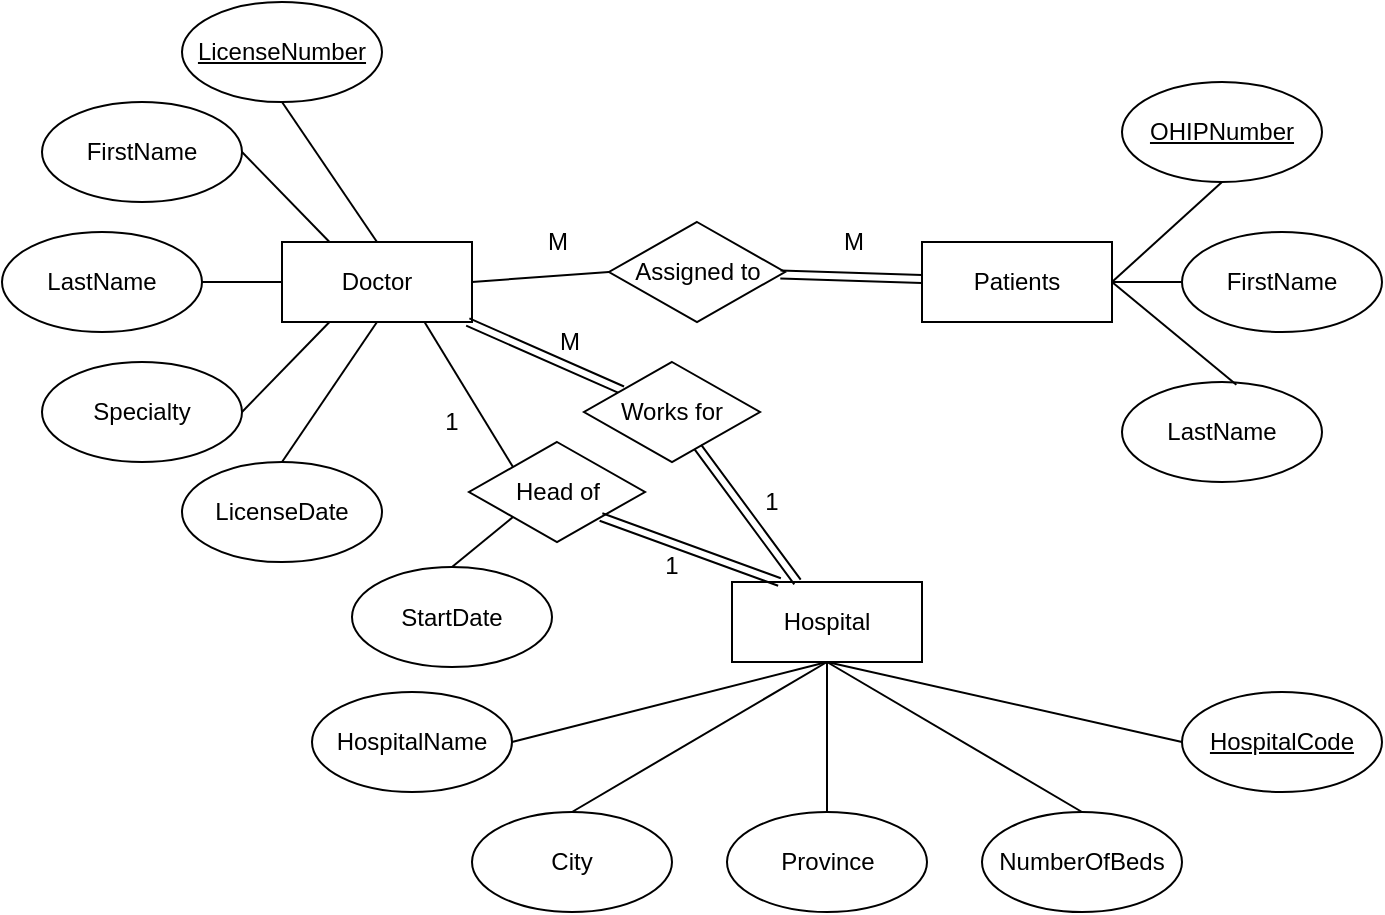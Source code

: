 <mxfile version="12.1.4" type="device" pages="1"><diagram id="lEkWlDixKcIl2sQAx0ok" name="Page-1"><mxGraphModel dx="768" dy="374" grid="1" gridSize="10" guides="1" tooltips="1" connect="1" arrows="1" fold="1" page="1" pageScale="1" pageWidth="827" pageHeight="1169" math="0" shadow="0"><root><mxCell id="0"/><mxCell id="1" parent="0"/><mxCell id="97MnhoXLe0w3MyBS5jK6-2" value="FirstName" style="ellipse;whiteSpace=wrap;html=1;" vertex="1" parent="1"><mxGeometry x="110" y="70" width="100" height="50" as="geometry"/></mxCell><mxCell id="97MnhoXLe0w3MyBS5jK6-3" value="Doctor" style="rounded=0;whiteSpace=wrap;html=1;" vertex="1" parent="1"><mxGeometry x="230" y="140" width="95" height="40" as="geometry"/></mxCell><mxCell id="97MnhoXLe0w3MyBS5jK6-4" value="&lt;u&gt;LicenseNumber&lt;/u&gt;" style="ellipse;whiteSpace=wrap;html=1;" vertex="1" parent="1"><mxGeometry x="180" y="20" width="100" height="50" as="geometry"/></mxCell><mxCell id="97MnhoXLe0w3MyBS5jK6-7" value="Specialty" style="ellipse;whiteSpace=wrap;html=1;" vertex="1" parent="1"><mxGeometry x="110" y="200" width="100" height="50" as="geometry"/></mxCell><mxCell id="97MnhoXLe0w3MyBS5jK6-8" value="LicenseDate" style="ellipse;whiteSpace=wrap;html=1;" vertex="1" parent="1"><mxGeometry x="180" y="250" width="100" height="50" as="geometry"/></mxCell><mxCell id="97MnhoXLe0w3MyBS5jK6-9" value="LastName" style="ellipse;whiteSpace=wrap;html=1;" vertex="1" parent="1"><mxGeometry x="90" y="135" width="100" height="50" as="geometry"/></mxCell><mxCell id="97MnhoXLe0w3MyBS5jK6-10" value="Patients" style="rounded=0;whiteSpace=wrap;html=1;" vertex="1" parent="1"><mxGeometry x="550" y="140" width="95" height="40" as="geometry"/></mxCell><mxCell id="97MnhoXLe0w3MyBS5jK6-11" value="Hospital" style="rounded=0;whiteSpace=wrap;html=1;" vertex="1" parent="1"><mxGeometry x="455" y="310" width="95" height="40" as="geometry"/></mxCell><mxCell id="97MnhoXLe0w3MyBS5jK6-12" value="&lt;u&gt;OHIPNumber&lt;/u&gt;" style="ellipse;whiteSpace=wrap;html=1;" vertex="1" parent="1"><mxGeometry x="650" y="60" width="100" height="50" as="geometry"/></mxCell><mxCell id="97MnhoXLe0w3MyBS5jK6-13" value="FirstName" style="ellipse;whiteSpace=wrap;html=1;" vertex="1" parent="1"><mxGeometry x="680" y="135" width="100" height="50" as="geometry"/></mxCell><mxCell id="97MnhoXLe0w3MyBS5jK6-14" value="LastName" style="ellipse;whiteSpace=wrap;html=1;" vertex="1" parent="1"><mxGeometry x="650" y="210" width="100" height="50" as="geometry"/></mxCell><mxCell id="97MnhoXLe0w3MyBS5jK6-15" value="HospitalName" style="ellipse;whiteSpace=wrap;html=1;" vertex="1" parent="1"><mxGeometry x="245" y="365" width="100" height="50" as="geometry"/></mxCell><mxCell id="97MnhoXLe0w3MyBS5jK6-17" value="City" style="ellipse;whiteSpace=wrap;html=1;" vertex="1" parent="1"><mxGeometry x="325" y="425" width="100" height="50" as="geometry"/></mxCell><mxCell id="97MnhoXLe0w3MyBS5jK6-18" value="Province" style="ellipse;whiteSpace=wrap;html=1;" vertex="1" parent="1"><mxGeometry x="452.5" y="425" width="100" height="50" as="geometry"/></mxCell><mxCell id="97MnhoXLe0w3MyBS5jK6-19" value="NumberOfBeds" style="ellipse;whiteSpace=wrap;html=1;" vertex="1" parent="1"><mxGeometry x="580" y="425" width="100" height="50" as="geometry"/></mxCell><mxCell id="97MnhoXLe0w3MyBS5jK6-20" value="&lt;u&gt;HospitalCode&lt;/u&gt;" style="ellipse;whiteSpace=wrap;html=1;" vertex="1" parent="1"><mxGeometry x="680" y="365" width="100" height="50" as="geometry"/></mxCell><mxCell id="97MnhoXLe0w3MyBS5jK6-21" value="" style="endArrow=none;html=1;entryX=0.5;entryY=1;entryDx=0;entryDy=0;exitX=0.5;exitY=0;exitDx=0;exitDy=0;" edge="1" parent="1" source="97MnhoXLe0w3MyBS5jK6-3" target="97MnhoXLe0w3MyBS5jK6-4"><mxGeometry width="50" height="50" relative="1" as="geometry"><mxPoint x="320" y="110" as="sourcePoint"/><mxPoint x="370" y="60" as="targetPoint"/></mxGeometry></mxCell><mxCell id="97MnhoXLe0w3MyBS5jK6-22" value="" style="endArrow=none;html=1;entryX=1;entryY=0.5;entryDx=0;entryDy=0;exitX=0.25;exitY=0;exitDx=0;exitDy=0;" edge="1" parent="1" source="97MnhoXLe0w3MyBS5jK6-3" target="97MnhoXLe0w3MyBS5jK6-2"><mxGeometry width="50" height="50" relative="1" as="geometry"><mxPoint x="287.5" y="150" as="sourcePoint"/><mxPoint x="240" y="80" as="targetPoint"/></mxGeometry></mxCell><mxCell id="97MnhoXLe0w3MyBS5jK6-23" value="" style="endArrow=none;html=1;exitX=1;exitY=0.5;exitDx=0;exitDy=0;entryX=0;entryY=0.5;entryDx=0;entryDy=0;" edge="1" parent="1" source="97MnhoXLe0w3MyBS5jK6-9" target="97MnhoXLe0w3MyBS5jK6-3"><mxGeometry width="50" height="50" relative="1" as="geometry"><mxPoint x="200" y="180" as="sourcePoint"/><mxPoint x="250" y="130" as="targetPoint"/></mxGeometry></mxCell><mxCell id="97MnhoXLe0w3MyBS5jK6-24" value="" style="endArrow=none;html=1;exitX=1;exitY=0.5;exitDx=0;exitDy=0;entryX=0.25;entryY=1;entryDx=0;entryDy=0;" edge="1" parent="1" source="97MnhoXLe0w3MyBS5jK6-7" target="97MnhoXLe0w3MyBS5jK6-3"><mxGeometry width="50" height="50" relative="1" as="geometry"><mxPoint x="260" y="230" as="sourcePoint"/><mxPoint x="310" y="180" as="targetPoint"/></mxGeometry></mxCell><mxCell id="97MnhoXLe0w3MyBS5jK6-25" value="" style="endArrow=none;html=1;entryX=0.5;entryY=1;entryDx=0;entryDy=0;exitX=0.5;exitY=0;exitDx=0;exitDy=0;" edge="1" parent="1" source="97MnhoXLe0w3MyBS5jK6-8" target="97MnhoXLe0w3MyBS5jK6-3"><mxGeometry width="50" height="50" relative="1" as="geometry"><mxPoint x="350" y="220" as="sourcePoint"/><mxPoint x="400" y="170" as="targetPoint"/></mxGeometry></mxCell><mxCell id="97MnhoXLe0w3MyBS5jK6-26" value="" style="endArrow=none;html=1;entryX=0.5;entryY=1;entryDx=0;entryDy=0;exitX=1;exitY=0.5;exitDx=0;exitDy=0;" edge="1" parent="1" source="97MnhoXLe0w3MyBS5jK6-10" target="97MnhoXLe0w3MyBS5jK6-12"><mxGeometry width="50" height="50" relative="1" as="geometry"><mxPoint x="540" y="110" as="sourcePoint"/><mxPoint x="590" y="60" as="targetPoint"/></mxGeometry></mxCell><mxCell id="97MnhoXLe0w3MyBS5jK6-27" value="" style="endArrow=none;html=1;entryX=0;entryY=0.5;entryDx=0;entryDy=0;exitX=1;exitY=0.5;exitDx=0;exitDy=0;" edge="1" parent="1" source="97MnhoXLe0w3MyBS5jK6-10" target="97MnhoXLe0w3MyBS5jK6-13"><mxGeometry width="50" height="50" relative="1" as="geometry"><mxPoint x="660" y="190" as="sourcePoint"/><mxPoint x="500" y="150" as="targetPoint"/></mxGeometry></mxCell><mxCell id="97MnhoXLe0w3MyBS5jK6-28" value="" style="endArrow=none;html=1;entryX=1;entryY=0.5;entryDx=0;entryDy=0;exitX=0.572;exitY=0.028;exitDx=0;exitDy=0;exitPerimeter=0;" edge="1" parent="1" source="97MnhoXLe0w3MyBS5jK6-14" target="97MnhoXLe0w3MyBS5jK6-10"><mxGeometry width="50" height="50" relative="1" as="geometry"><mxPoint x="450" y="170" as="sourcePoint"/><mxPoint x="500" y="120" as="targetPoint"/></mxGeometry></mxCell><mxCell id="97MnhoXLe0w3MyBS5jK6-30" value="" style="endArrow=none;html=1;entryX=0.5;entryY=1;entryDx=0;entryDy=0;exitX=1;exitY=0.5;exitDx=0;exitDy=0;" edge="1" parent="1" source="97MnhoXLe0w3MyBS5jK6-15" target="97MnhoXLe0w3MyBS5jK6-11"><mxGeometry width="50" height="50" relative="1" as="geometry"><mxPoint x="465" y="405" as="sourcePoint"/><mxPoint x="515" y="355" as="targetPoint"/></mxGeometry></mxCell><mxCell id="97MnhoXLe0w3MyBS5jK6-31" value="" style="endArrow=none;html=1;entryX=0.5;entryY=1;entryDx=0;entryDy=0;exitX=0.5;exitY=0;exitDx=0;exitDy=0;" edge="1" parent="1" source="97MnhoXLe0w3MyBS5jK6-17" target="97MnhoXLe0w3MyBS5jK6-11"><mxGeometry width="50" height="50" relative="1" as="geometry"><mxPoint x="545" y="405" as="sourcePoint"/><mxPoint x="595" y="355" as="targetPoint"/></mxGeometry></mxCell><mxCell id="97MnhoXLe0w3MyBS5jK6-32" value="" style="endArrow=none;html=1;entryX=0.5;entryY=1;entryDx=0;entryDy=0;exitX=0.5;exitY=0;exitDx=0;exitDy=0;" edge="1" parent="1" source="97MnhoXLe0w3MyBS5jK6-18" target="97MnhoXLe0w3MyBS5jK6-11"><mxGeometry width="50" height="50" relative="1" as="geometry"><mxPoint x="605" y="395" as="sourcePoint"/><mxPoint x="655" y="345" as="targetPoint"/></mxGeometry></mxCell><mxCell id="97MnhoXLe0w3MyBS5jK6-33" value="" style="endArrow=none;html=1;exitX=0.5;exitY=1;exitDx=0;exitDy=0;entryX=0;entryY=0.5;entryDx=0;entryDy=0;" edge="1" parent="1" source="97MnhoXLe0w3MyBS5jK6-11" target="97MnhoXLe0w3MyBS5jK6-20"><mxGeometry width="50" height="50" relative="1" as="geometry"><mxPoint x="635" y="375" as="sourcePoint"/><mxPoint x="685" y="325" as="targetPoint"/></mxGeometry></mxCell><mxCell id="97MnhoXLe0w3MyBS5jK6-34" value="" style="endArrow=none;html=1;entryX=0.5;entryY=1;entryDx=0;entryDy=0;exitX=0.5;exitY=0;exitDx=0;exitDy=0;" edge="1" parent="1" source="97MnhoXLe0w3MyBS5jK6-19" target="97MnhoXLe0w3MyBS5jK6-11"><mxGeometry width="50" height="50" relative="1" as="geometry"><mxPoint x="545" y="425" as="sourcePoint"/><mxPoint x="595" y="375" as="targetPoint"/></mxGeometry></mxCell><mxCell id="97MnhoXLe0w3MyBS5jK6-35" value="" style="shape=link;html=1;fontFamily=Helvetica;fontSize=11;fontColor=#000000;align=center;strokeColor=#000000;" edge="1" parent="1" source="97MnhoXLe0w3MyBS5jK6-3" target="97MnhoXLe0w3MyBS5jK6-37"><mxGeometry width="50" height="50" relative="1" as="geometry"><mxPoint x="365" y="145" as="sourcePoint"/><mxPoint x="415" y="95" as="targetPoint"/></mxGeometry></mxCell><mxCell id="97MnhoXLe0w3MyBS5jK6-36" value="Assigned to" style="rhombus;whiteSpace=wrap;html=1;" vertex="1" parent="1"><mxGeometry x="393.5" y="130" width="88" height="50" as="geometry"/></mxCell><mxCell id="97MnhoXLe0w3MyBS5jK6-37" value="Works for" style="rhombus;whiteSpace=wrap;html=1;" vertex="1" parent="1"><mxGeometry x="381" y="200" width="88" height="50" as="geometry"/></mxCell><mxCell id="97MnhoXLe0w3MyBS5jK6-40" value="" style="shape=link;html=1;fontFamily=Helvetica;fontSize=11;fontColor=#000000;align=center;strokeColor=#000000;" edge="1" parent="1" source="97MnhoXLe0w3MyBS5jK6-37" target="97MnhoXLe0w3MyBS5jK6-11"><mxGeometry width="50" height="50" relative="1" as="geometry"><mxPoint x="380" y="240" as="sourcePoint"/><mxPoint x="348" y="217.5" as="targetPoint"/></mxGeometry></mxCell><mxCell id="97MnhoXLe0w3MyBS5jK6-44" value="M" style="text;html=1;strokeColor=none;fillColor=none;align=center;verticalAlign=middle;whiteSpace=wrap;rounded=0;" vertex="1" parent="1"><mxGeometry x="353.5" y="180" width="40" height="20" as="geometry"/></mxCell><mxCell id="97MnhoXLe0w3MyBS5jK6-48" value="1" style="text;html=1;strokeColor=none;fillColor=none;align=center;verticalAlign=middle;whiteSpace=wrap;rounded=0;" vertex="1" parent="1"><mxGeometry x="455" y="260" width="40" height="20" as="geometry"/></mxCell><mxCell id="97MnhoXLe0w3MyBS5jK6-53" value="" style="endArrow=none;html=1;exitX=1;exitY=0.5;exitDx=0;exitDy=0;entryX=0;entryY=0.5;entryDx=0;entryDy=0;" edge="1" parent="1" source="97MnhoXLe0w3MyBS5jK6-3" target="97MnhoXLe0w3MyBS5jK6-36"><mxGeometry width="50" height="50" relative="1" as="geometry"><mxPoint x="350" y="160" as="sourcePoint"/><mxPoint x="400" y="110" as="targetPoint"/></mxGeometry></mxCell><mxCell id="97MnhoXLe0w3MyBS5jK6-54" value="" style="shape=link;html=1;fontFamily=Helvetica;fontSize=11;fontColor=#000000;align=center;strokeColor=#000000;" edge="1" parent="1" source="97MnhoXLe0w3MyBS5jK6-36" target="97MnhoXLe0w3MyBS5jK6-10"><mxGeometry width="50" height="50" relative="1" as="geometry"><mxPoint x="437.5" y="187.5" as="sourcePoint"/><mxPoint x="506" y="182.5" as="targetPoint"/></mxGeometry></mxCell><mxCell id="97MnhoXLe0w3MyBS5jK6-55" value="M" style="text;html=1;strokeColor=none;fillColor=none;align=center;verticalAlign=middle;whiteSpace=wrap;rounded=0;" vertex="1" parent="1"><mxGeometry x="347.5" y="130" width="40" height="20" as="geometry"/></mxCell><mxCell id="97MnhoXLe0w3MyBS5jK6-56" value="M" style="text;html=1;strokeColor=none;fillColor=none;align=center;verticalAlign=middle;whiteSpace=wrap;rounded=0;" vertex="1" parent="1"><mxGeometry x="496" y="130" width="40" height="20" as="geometry"/></mxCell><mxCell id="97MnhoXLe0w3MyBS5jK6-58" value="Head of" style="rhombus;whiteSpace=wrap;html=1;" vertex="1" parent="1"><mxGeometry x="323.5" y="240" width="88" height="50" as="geometry"/></mxCell><mxCell id="97MnhoXLe0w3MyBS5jK6-59" value="" style="endArrow=none;html=1;entryX=0.75;entryY=1;entryDx=0;entryDy=0;exitX=0;exitY=0;exitDx=0;exitDy=0;" edge="1" parent="1" source="97MnhoXLe0w3MyBS5jK6-58" target="97MnhoXLe0w3MyBS5jK6-3"><mxGeometry width="50" height="50" relative="1" as="geometry"><mxPoint x="260" y="340" as="sourcePoint"/><mxPoint x="300" y="300" as="targetPoint"/></mxGeometry></mxCell><mxCell id="97MnhoXLe0w3MyBS5jK6-61" value="" style="shape=link;html=1;entryX=0.25;entryY=0;entryDx=0;entryDy=0;exitX=1;exitY=1;exitDx=0;exitDy=0;" edge="1" parent="1" source="97MnhoXLe0w3MyBS5jK6-58" target="97MnhoXLe0w3MyBS5jK6-11"><mxGeometry width="50" height="50" relative="1" as="geometry"><mxPoint x="270" y="360" as="sourcePoint"/><mxPoint x="320" y="310" as="targetPoint"/></mxGeometry></mxCell><mxCell id="97MnhoXLe0w3MyBS5jK6-62" value="1" style="text;html=1;strokeColor=none;fillColor=none;align=center;verticalAlign=middle;whiteSpace=wrap;rounded=0;" vertex="1" parent="1"><mxGeometry x="295" y="220" width="40" height="20" as="geometry"/></mxCell><mxCell id="97MnhoXLe0w3MyBS5jK6-64" value="1" style="text;html=1;strokeColor=none;fillColor=none;align=center;verticalAlign=middle;whiteSpace=wrap;rounded=0;" vertex="1" parent="1"><mxGeometry x="405" y="292" width="40" height="20" as="geometry"/></mxCell><mxCell id="97MnhoXLe0w3MyBS5jK6-65" value="StartDate" style="ellipse;whiteSpace=wrap;html=1;" vertex="1" parent="1"><mxGeometry x="265" y="302.5" width="100" height="50" as="geometry"/></mxCell><mxCell id="97MnhoXLe0w3MyBS5jK6-66" value="" style="endArrow=none;html=1;entryX=0;entryY=1;entryDx=0;entryDy=0;exitX=0.5;exitY=0;exitDx=0;exitDy=0;" edge="1" parent="1" source="97MnhoXLe0w3MyBS5jK6-65" target="97MnhoXLe0w3MyBS5jK6-58"><mxGeometry width="50" height="50" relative="1" as="geometry"><mxPoint x="140" y="380" as="sourcePoint"/><mxPoint x="190" y="330" as="targetPoint"/></mxGeometry></mxCell></root></mxGraphModel></diagram></mxfile>